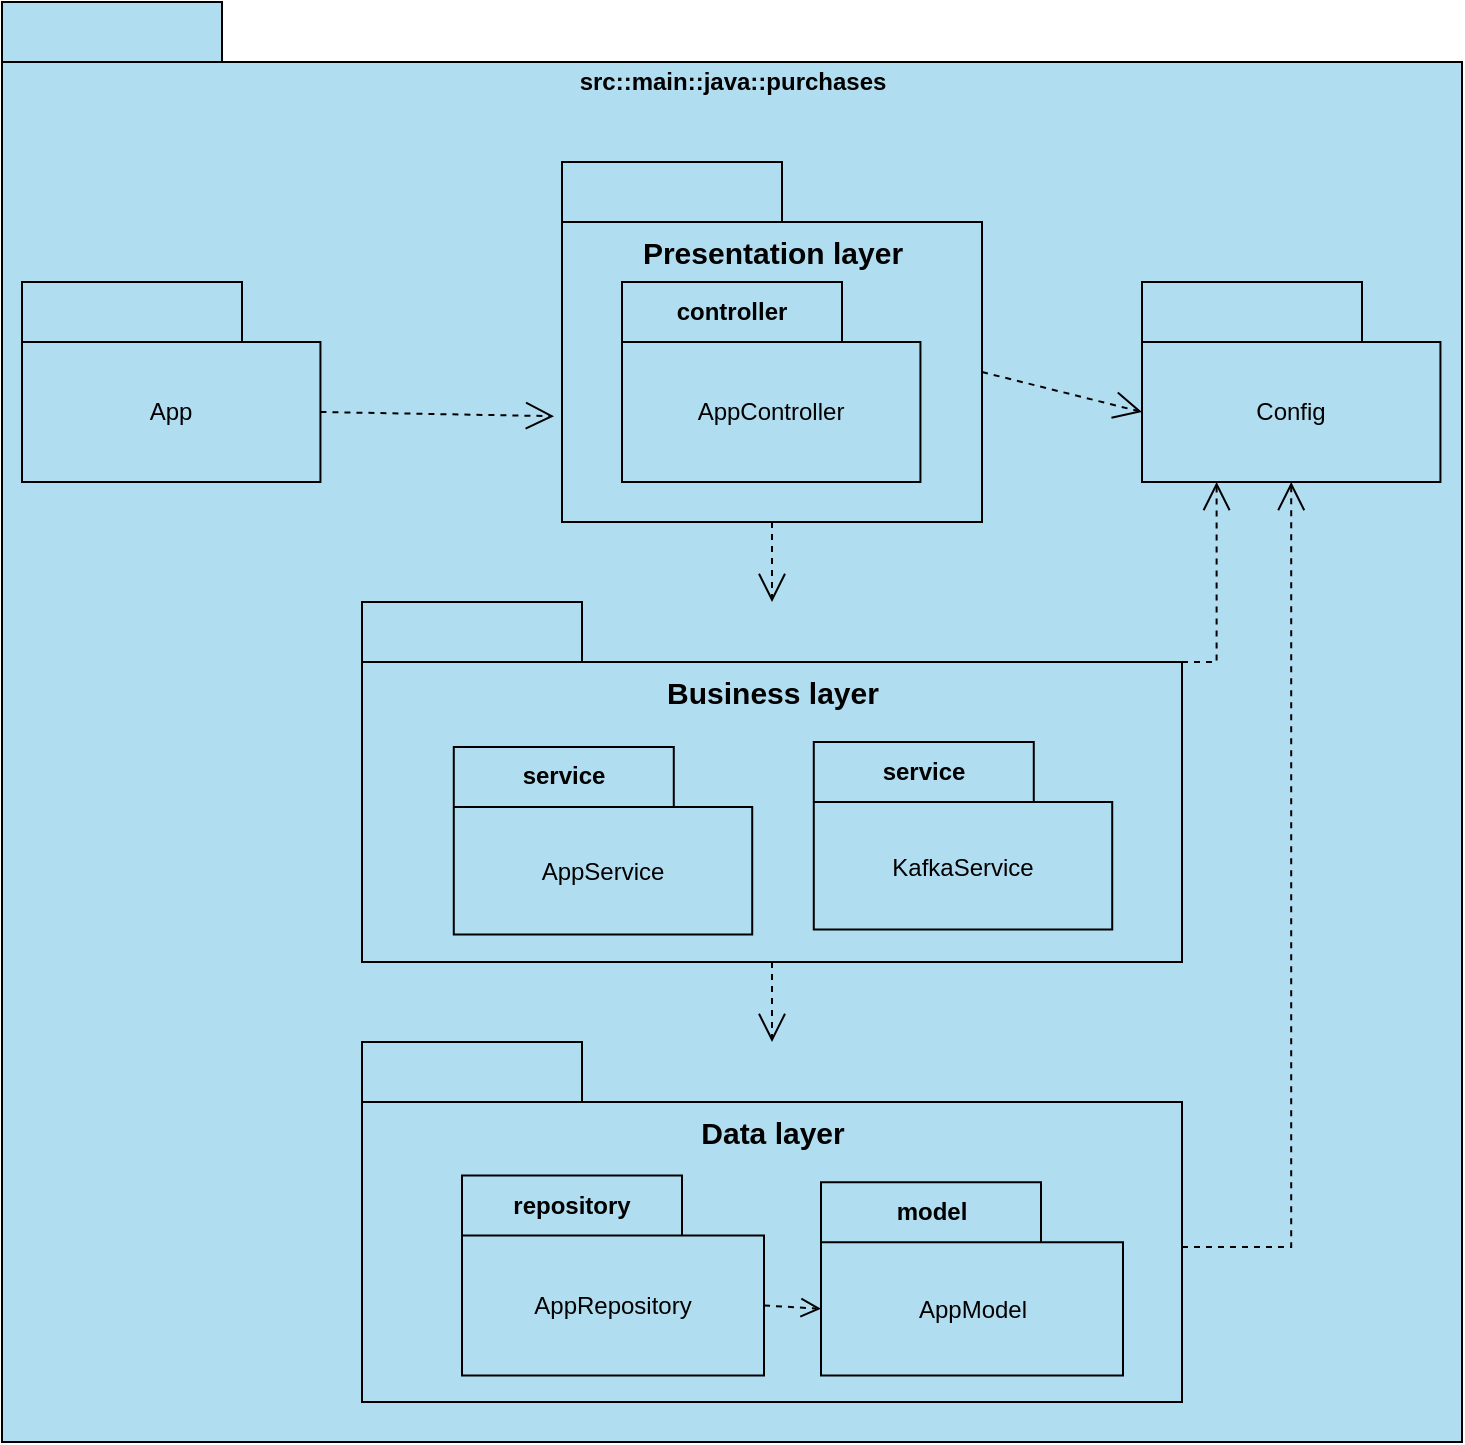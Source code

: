 <mxfile version="21.3.7" type="device">
  <diagram name="Page-1" id="b5b7bab2-c9e2-2cf4-8b2a-24fd1a2a6d21">
    <mxGraphModel dx="607" dy="1933" grid="1" gridSize="10" guides="1" tooltips="1" connect="1" arrows="1" fold="1" page="1" pageScale="1" pageWidth="827" pageHeight="1169" background="none" math="0" shadow="0">
      <root>
        <mxCell id="0" />
        <mxCell id="1" parent="0" />
        <mxCell id="wRR1Uj6syd41ZtCw54oC-5" value="" style="shape=folder;fontStyle=1;tabWidth=110;tabHeight=30;tabPosition=left;html=1;boundedLbl=1;labelInHeader=1;container=1;collapsible=0;whiteSpace=wrap;fillColor=#b1ddf0;strokeColor=#000000;" parent="1" vertex="1">
          <mxGeometry x="1030" y="-40" width="730" height="720" as="geometry" />
        </mxCell>
        <mxCell id="wRR1Uj6syd41ZtCw54oC-6" value="" style="html=1;strokeColor=none;resizeWidth=1;resizeHeight=1;fillColor=none;part=1;connectable=0;allowArrows=0;deletable=0;whiteSpace=wrap;" parent="wRR1Uj6syd41ZtCw54oC-5" vertex="1">
          <mxGeometry width="677.229" height="504" relative="1" as="geometry">
            <mxPoint y="30" as="offset" />
          </mxGeometry>
        </mxCell>
        <mxCell id="1uNvhGJW9JCD165wkA-X-1" value="&lt;b&gt;src::main::java::purchases&lt;/b&gt;" style="text;html=1;align=center;verticalAlign=middle;resizable=0;points=[];autosize=1;strokeColor=none;fillColor=none;" vertex="1" parent="wRR1Uj6syd41ZtCw54oC-5">
          <mxGeometry x="275" y="25.412" width="180" height="30" as="geometry" />
        </mxCell>
        <mxCell id="wRR1Uj6syd41ZtCw54oC-53" value="" style="shape=folder;fontStyle=1;tabWidth=110;tabHeight=30;tabPosition=left;html=1;boundedLbl=1;labelInHeader=1;container=1;collapsible=0;whiteSpace=wrap;fillColor=#b1ddf0;strokeColor=#000000;" parent="1" vertex="1">
          <mxGeometry x="1310" y="40" width="210" height="180" as="geometry" />
        </mxCell>
        <mxCell id="wRR1Uj6syd41ZtCw54oC-54" value="" style="html=1;strokeColor=none;resizeWidth=1;resizeHeight=1;fillColor=none;part=1;connectable=0;allowArrows=0;deletable=0;whiteSpace=wrap;" parent="wRR1Uj6syd41ZtCw54oC-53" vertex="1">
          <mxGeometry width="210" height="126.0" relative="1" as="geometry">
            <mxPoint y="30" as="offset" />
          </mxGeometry>
        </mxCell>
        <mxCell id="wRR1Uj6syd41ZtCw54oC-24" value="Presentation layer" style="text;html=1;align=center;verticalAlign=middle;resizable=0;points=[];autosize=1;strokeColor=none;fillColor=none;fontStyle=1;fontSize=15;" parent="wRR1Uj6syd41ZtCw54oC-53" vertex="1">
          <mxGeometry x="30" y="30" width="150" height="30" as="geometry" />
        </mxCell>
        <mxCell id="wRR1Uj6syd41ZtCw54oC-17" value="controller" style="shape=folder;fontStyle=1;tabWidth=110;tabHeight=30;tabPosition=left;html=1;boundedLbl=1;labelInHeader=1;container=1;collapsible=0;whiteSpace=wrap;fillColor=#b1ddf0;strokeColor=#000000;" parent="wRR1Uj6syd41ZtCw54oC-53" vertex="1">
          <mxGeometry x="30.0" y="60" width="149.22" height="100" as="geometry" />
        </mxCell>
        <mxCell id="wRR1Uj6syd41ZtCw54oC-18" value="AppController" style="html=1;strokeColor=none;resizeWidth=1;resizeHeight=1;fillColor=none;part=1;connectable=0;allowArrows=0;deletable=0;whiteSpace=wrap;" parent="wRR1Uj6syd41ZtCw54oC-17" vertex="1">
          <mxGeometry width="149.22" height="70.0" relative="1" as="geometry">
            <mxPoint y="30" as="offset" />
          </mxGeometry>
        </mxCell>
        <mxCell id="wRR1Uj6syd41ZtCw54oC-35" value="" style="shape=folder;fontStyle=1;tabWidth=110;tabHeight=30;tabPosition=left;html=1;boundedLbl=1;labelInHeader=1;container=1;collapsible=0;whiteSpace=wrap;fillColor=#b1ddf0;strokeColor=#000000;" parent="1" vertex="1">
          <mxGeometry x="1210" y="480" width="410" height="180" as="geometry" />
        </mxCell>
        <mxCell id="wRR1Uj6syd41ZtCw54oC-36" value="" style="html=1;strokeColor=none;resizeWidth=1;resizeHeight=1;fillColor=none;part=1;connectable=0;allowArrows=0;deletable=0;whiteSpace=wrap;" parent="wRR1Uj6syd41ZtCw54oC-35" vertex="1">
          <mxGeometry width="410" height="130" relative="1" as="geometry">
            <mxPoint y="30" as="offset" />
          </mxGeometry>
        </mxCell>
        <mxCell id="wRR1Uj6syd41ZtCw54oC-33" value="" style="shape=folder;fontStyle=1;tabWidth=110;tabHeight=30;tabPosition=left;html=1;boundedLbl=1;labelInHeader=1;container=1;collapsible=0;whiteSpace=wrap;fillColor=#b1ddf0;strokeColor=#000000;" parent="1" vertex="1">
          <mxGeometry x="1210" y="260" width="410" height="180" as="geometry" />
        </mxCell>
        <mxCell id="wRR1Uj6syd41ZtCw54oC-34" value="" style="html=1;strokeColor=none;resizeWidth=1;resizeHeight=1;fillColor=none;part=1;connectable=0;allowArrows=0;deletable=0;whiteSpace=wrap;" parent="wRR1Uj6syd41ZtCw54oC-33" vertex="1">
          <mxGeometry width="410" height="126.0" relative="1" as="geometry">
            <mxPoint y="30" as="offset" />
          </mxGeometry>
        </mxCell>
        <mxCell id="wRR1Uj6syd41ZtCw54oC-19" value="service" style="shape=folder;fontStyle=1;tabWidth=110;tabHeight=30;tabPosition=left;html=1;boundedLbl=1;labelInHeader=1;container=1;collapsible=0;whiteSpace=wrap;fillColor=#b1ddf0;strokeColor=#000000;" parent="wRR1Uj6syd41ZtCw54oC-33" vertex="1">
          <mxGeometry x="45.89" y="72.5" width="149.22" height="93.75" as="geometry" />
        </mxCell>
        <mxCell id="wRR1Uj6syd41ZtCw54oC-20" value="AppService" style="html=1;strokeColor=none;resizeWidth=1;resizeHeight=1;fillColor=none;part=1;connectable=0;allowArrows=0;deletable=0;whiteSpace=wrap;" parent="wRR1Uj6syd41ZtCw54oC-19" vertex="1">
          <mxGeometry width="149.22" height="65.625" relative="1" as="geometry">
            <mxPoint y="30" as="offset" />
          </mxGeometry>
        </mxCell>
        <mxCell id="wRR1Uj6syd41ZtCw54oC-26" value="Business layer" style="text;html=1;align=center;verticalAlign=middle;resizable=0;points=[];autosize=1;strokeColor=none;fillColor=none;fontStyle=1;fontSize=15;" parent="wRR1Uj6syd41ZtCw54oC-33" vertex="1">
          <mxGeometry x="140.0" y="30" width="130" height="30" as="geometry" />
        </mxCell>
        <mxCell id="wRR1Uj6syd41ZtCw54oC-29" value="service" style="shape=folder;fontStyle=1;tabWidth=110;tabHeight=30;tabPosition=left;html=1;boundedLbl=1;labelInHeader=1;container=1;collapsible=0;whiteSpace=wrap;fillColor=#b1ddf0;strokeColor=#000000;" parent="wRR1Uj6syd41ZtCw54oC-33" vertex="1">
          <mxGeometry x="225.89" y="70" width="149.22" height="93.75" as="geometry" />
        </mxCell>
        <mxCell id="wRR1Uj6syd41ZtCw54oC-30" value="KafkaService" style="html=1;strokeColor=none;resizeWidth=1;resizeHeight=1;fillColor=none;part=1;connectable=0;allowArrows=0;deletable=0;whiteSpace=wrap;" parent="wRR1Uj6syd41ZtCw54oC-29" vertex="1">
          <mxGeometry width="149.22" height="65.625" relative="1" as="geometry">
            <mxPoint y="30" as="offset" />
          </mxGeometry>
        </mxCell>
        <mxCell id="wRR1Uj6syd41ZtCw54oC-49" value="" style="html=1;endArrow=open;endSize=12;dashed=1;verticalAlign=bottom;rounded=0;exitX=0.5;exitY=1;exitDx=0;exitDy=0;exitPerimeter=0;" parent="1" source="wRR1Uj6syd41ZtCw54oC-33" target="wRR1Uj6syd41ZtCw54oC-35" edge="1">
          <mxGeometry width="160" relative="1" as="geometry">
            <mxPoint x="1434" y="230" as="sourcePoint" />
            <mxPoint x="1434" y="290" as="targetPoint" />
          </mxGeometry>
        </mxCell>
        <mxCell id="wRR1Uj6syd41ZtCw54oC-61" value="" style="html=1;endArrow=open;endSize=12;dashed=1;verticalAlign=bottom;rounded=0;exitX=0.5;exitY=1;exitDx=0;exitDy=0;exitPerimeter=0;" parent="1" source="wRR1Uj6syd41ZtCw54oC-53" target="wRR1Uj6syd41ZtCw54oC-33" edge="1">
          <mxGeometry width="160" relative="1" as="geometry">
            <mxPoint x="1431" y="450" as="sourcePoint" />
            <mxPoint x="1420" y="250" as="targetPoint" />
          </mxGeometry>
        </mxCell>
        <mxCell id="wRR1Uj6syd41ZtCw54oC-62" value="" style="shape=folder;fontStyle=1;tabWidth=110;tabHeight=30;tabPosition=left;html=1;boundedLbl=1;labelInHeader=1;container=1;collapsible=0;whiteSpace=wrap;fillColor=#b1ddf0;strokeColor=#000000;" parent="1" vertex="1">
          <mxGeometry x="1600.0" y="100" width="149.22" height="100" as="geometry" />
        </mxCell>
        <mxCell id="wRR1Uj6syd41ZtCw54oC-63" value="Config" style="html=1;strokeColor=none;resizeWidth=1;resizeHeight=1;fillColor=none;part=1;connectable=0;allowArrows=0;deletable=0;whiteSpace=wrap;" parent="wRR1Uj6syd41ZtCw54oC-62" vertex="1">
          <mxGeometry width="149.22" height="70.0" relative="1" as="geometry">
            <mxPoint y="30" as="offset" />
          </mxGeometry>
        </mxCell>
        <mxCell id="wRR1Uj6syd41ZtCw54oC-64" value="" style="shape=folder;fontStyle=1;tabWidth=110;tabHeight=30;tabPosition=left;html=1;boundedLbl=1;labelInHeader=1;container=1;collapsible=0;whiteSpace=wrap;fillColor=#b1ddf0;strokeColor=#000000;" parent="1" vertex="1">
          <mxGeometry x="1040.0" y="100" width="149.22" height="100" as="geometry" />
        </mxCell>
        <mxCell id="wRR1Uj6syd41ZtCw54oC-65" value="App" style="html=1;strokeColor=none;resizeWidth=1;resizeHeight=1;fillColor=none;part=1;connectable=0;allowArrows=0;deletable=0;whiteSpace=wrap;" parent="wRR1Uj6syd41ZtCw54oC-64" vertex="1">
          <mxGeometry width="149.22" height="70.0" relative="1" as="geometry">
            <mxPoint y="30" as="offset" />
          </mxGeometry>
        </mxCell>
        <mxCell id="wRR1Uj6syd41ZtCw54oC-66" value="" style="html=1;endArrow=open;endSize=12;dashed=1;verticalAlign=bottom;rounded=0;exitX=0;exitY=0;exitDx=149.22;exitDy=65;exitPerimeter=0;entryX=-0.019;entryY=0.706;entryDx=0;entryDy=0;entryPerimeter=0;" parent="1" source="wRR1Uj6syd41ZtCw54oC-64" target="wRR1Uj6syd41ZtCw54oC-53" edge="1">
          <mxGeometry width="160" relative="1" as="geometry">
            <mxPoint x="1425" y="230" as="sourcePoint" />
            <mxPoint x="1425" y="270" as="targetPoint" />
          </mxGeometry>
        </mxCell>
        <mxCell id="wRR1Uj6syd41ZtCw54oC-67" value="" style="html=1;endArrow=open;endSize=12;dashed=1;verticalAlign=bottom;rounded=0;exitX=0;exitY=0;exitDx=210;exitDy=105;exitPerimeter=0;entryX=0;entryY=0;entryDx=0;entryDy=65;entryPerimeter=0;" parent="1" source="wRR1Uj6syd41ZtCw54oC-53" target="wRR1Uj6syd41ZtCw54oC-62" edge="1">
          <mxGeometry width="160" relative="1" as="geometry">
            <mxPoint x="1199" y="175" as="sourcePoint" />
            <mxPoint x="1316" y="177" as="targetPoint" />
          </mxGeometry>
        </mxCell>
        <mxCell id="wRR1Uj6syd41ZtCw54oC-68" value="" style="html=1;endArrow=open;endSize=12;dashed=1;verticalAlign=bottom;rounded=0;exitX=0;exitY=0;exitDx=410;exitDy=30;exitPerimeter=0;entryX=0.25;entryY=1;entryDx=0;entryDy=0;entryPerimeter=0;edgeStyle=orthogonalEdgeStyle;" parent="1" source="wRR1Uj6syd41ZtCw54oC-33" target="wRR1Uj6syd41ZtCw54oC-62" edge="1">
          <mxGeometry width="160" relative="1" as="geometry">
            <mxPoint x="1530" y="155" as="sourcePoint" />
            <mxPoint x="1610" y="175" as="targetPoint" />
          </mxGeometry>
        </mxCell>
        <mxCell id="wRR1Uj6syd41ZtCw54oC-69" value="" style="html=1;endArrow=open;endSize=12;dashed=1;verticalAlign=bottom;rounded=0;exitX=0;exitY=0;exitDx=410;exitDy=102.5;exitPerimeter=0;entryX=0.5;entryY=1;entryDx=0;entryDy=0;entryPerimeter=0;edgeStyle=orthogonalEdgeStyle;" parent="1" source="wRR1Uj6syd41ZtCw54oC-35" target="wRR1Uj6syd41ZtCw54oC-62" edge="1">
          <mxGeometry width="160" relative="1" as="geometry">
            <mxPoint x="1540" y="165" as="sourcePoint" />
            <mxPoint x="1620" y="185" as="targetPoint" />
          </mxGeometry>
        </mxCell>
        <mxCell id="wRR1Uj6syd41ZtCw54oC-28" value="Data layer" style="text;html=1;align=center;verticalAlign=middle;resizable=0;points=[];autosize=1;strokeColor=none;fillColor=none;fontStyle=1;fontSize=15;" parent="1" vertex="1">
          <mxGeometry x="1365" y="510.003" width="100" height="30" as="geometry" />
        </mxCell>
        <mxCell id="wRR1Uj6syd41ZtCw54oC-15" value="repository" style="shape=folder;fontStyle=1;tabWidth=110;tabHeight=30;tabPosition=left;html=1;boundedLbl=1;labelInHeader=1;container=1;collapsible=0;whiteSpace=wrap;fillColor=#b1ddf0;strokeColor=#000000;" parent="1" vertex="1">
          <mxGeometry x="1260" y="546.71" width="151" height="100" as="geometry" />
        </mxCell>
        <mxCell id="wRR1Uj6syd41ZtCw54oC-16" value="AppRepository" style="html=1;strokeColor=none;resizeWidth=1;resizeHeight=1;fillColor=none;part=1;connectable=0;allowArrows=0;deletable=0;whiteSpace=wrap;" parent="wRR1Uj6syd41ZtCw54oC-15" vertex="1">
          <mxGeometry width="151.0" height="70.0" relative="1" as="geometry">
            <mxPoint y="30" as="offset" />
          </mxGeometry>
        </mxCell>
        <mxCell id="wRR1Uj6syd41ZtCw54oC-13" value="model" style="shape=folder;fontStyle=1;tabWidth=110;tabHeight=30;tabPosition=left;html=1;boundedLbl=1;labelInHeader=1;container=1;collapsible=0;whiteSpace=wrap;fillColor=#b1ddf0;strokeColor=#000000;" parent="1" vertex="1">
          <mxGeometry x="1439.5" y="550.13" width="151" height="96.58" as="geometry" />
        </mxCell>
        <mxCell id="wRR1Uj6syd41ZtCw54oC-14" value="AppModel" style="html=1;strokeColor=none;resizeWidth=1;resizeHeight=1;fillColor=none;part=1;connectable=0;allowArrows=0;deletable=0;whiteSpace=wrap;" parent="wRR1Uj6syd41ZtCw54oC-13" vertex="1">
          <mxGeometry width="151" height="67.606" relative="1" as="geometry">
            <mxPoint y="30" as="offset" />
          </mxGeometry>
        </mxCell>
        <mxCell id="wRR1Uj6syd41ZtCw54oC-47" value="" style="endArrow=open;startArrow=none;endFill=0;startFill=0;endSize=8;html=1;verticalAlign=bottom;dashed=1;labelBackgroundColor=none;rounded=0;exitX=0;exitY=0;exitDx=151;exitDy=65;exitPerimeter=0;entryX=0;entryY=0;entryDx=0;entryDy=63.29;entryPerimeter=0;" parent="1" source="wRR1Uj6syd41ZtCw54oC-15" edge="1" target="wRR1Uj6syd41ZtCw54oC-13">
          <mxGeometry width="160" relative="1" as="geometry">
            <mxPoint x="1509.5" y="586.71" as="sourcePoint" />
            <mxPoint x="1509.5" y="656.71" as="targetPoint" />
          </mxGeometry>
        </mxCell>
      </root>
    </mxGraphModel>
  </diagram>
</mxfile>
